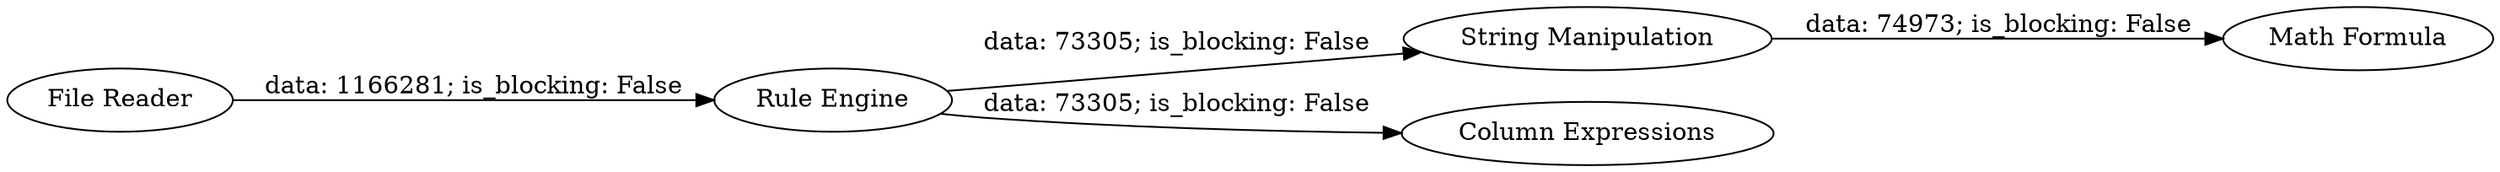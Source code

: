 digraph {
	"3022401948764348654_26" [label="Rule Engine"]
	"3022401948764348654_27" [label="String Manipulation"]
	"3022401948764348654_28" [label="Math Formula"]
	"3022401948764348654_25" [label="File Reader"]
	"3022401948764348654_29" [label="Column Expressions"]
	"3022401948764348654_25" -> "3022401948764348654_26" [label="data: 1166281; is_blocking: False"]
	"3022401948764348654_27" -> "3022401948764348654_28" [label="data: 74973; is_blocking: False"]
	"3022401948764348654_26" -> "3022401948764348654_27" [label="data: 73305; is_blocking: False"]
	"3022401948764348654_26" -> "3022401948764348654_29" [label="data: 73305; is_blocking: False"]
	rankdir=LR
}
